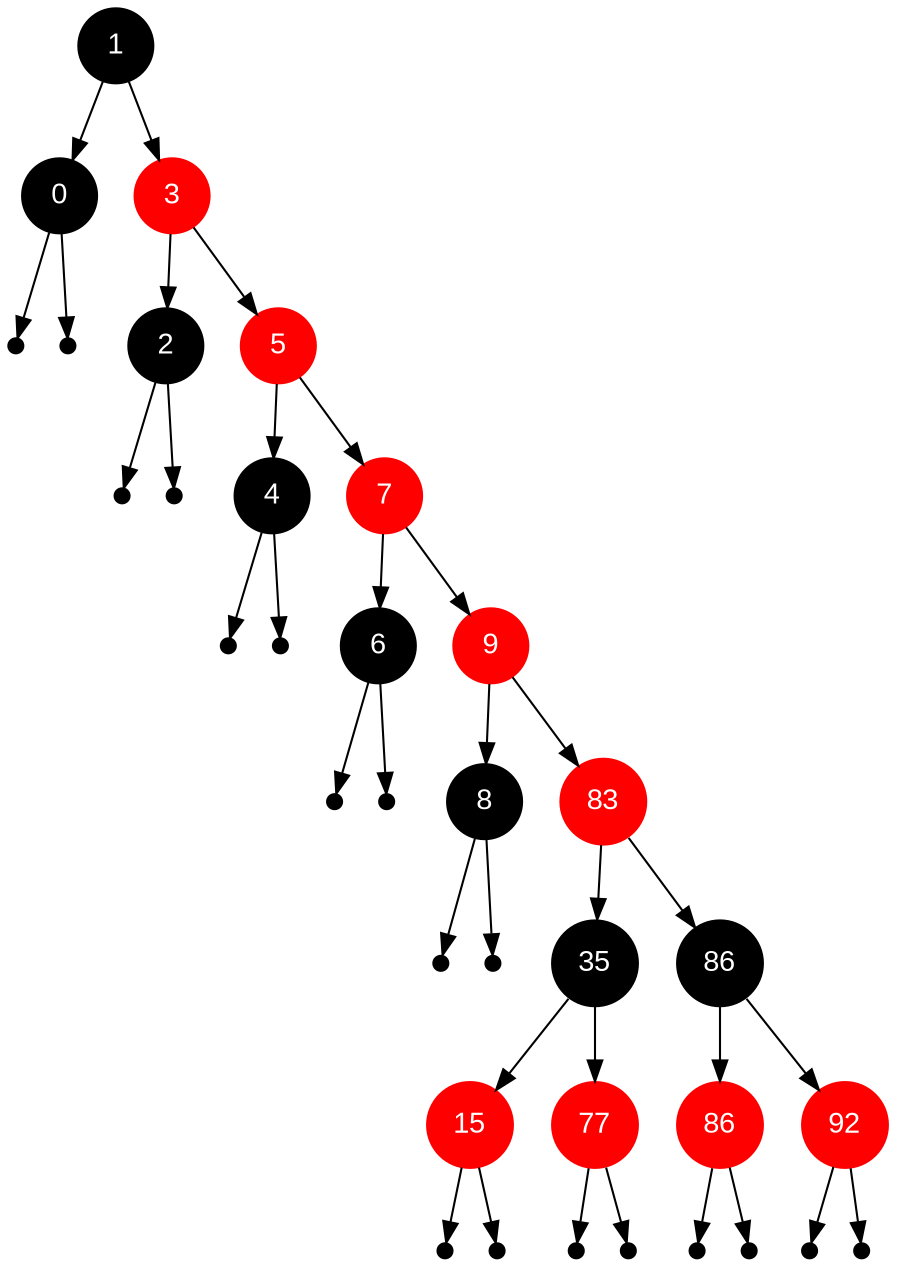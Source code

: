 digraph RBTree {
  node [fontname="Arial"];
  "0xaaaaaaac14f0" [label="1", shape=circle, style=filled, color=black, fillcolor=black, fontcolor=white];
  "0xaaaaaaac14f0" -> "0xaaaaaaac12c0";
  "0xaaaaaaac12c0" [label="0", shape=circle, style=filled, color=black, fillcolor=black, fontcolor=white];
  null0xaaaaaaac12c0L [shape=point, width=0.1];
  "0xaaaaaaac12c0" -> null0xaaaaaaac12c0L;
  null0xaaaaaaac12c0R [shape=point, width=0.1];
  "0xaaaaaaac12c0" -> null0xaaaaaaac12c0R;
  "0xaaaaaaac14f0" -> "0xaaaaaaac1960";
  "0xaaaaaaac1960" [label="3", shape=circle, style=filled, color=red, fillcolor=red, fontcolor=white];
  "0xaaaaaaac1960" -> "0xaaaaaaac1520";
  "0xaaaaaaac1520" [label="2", shape=circle, style=filled, color=black, fillcolor=black, fontcolor=white];
  null0xaaaaaaac1520L [shape=point, width=0.1];
  "0xaaaaaaac1520" -> null0xaaaaaaac1520L;
  null0xaaaaaaac1520R [shape=point, width=0.1];
  "0xaaaaaaac1520" -> null0xaaaaaaac1520R;
  "0xaaaaaaac1960" -> "0xaaaaaaac19c0";
  "0xaaaaaaac19c0" [label="5", shape=circle, style=filled, color=red, fillcolor=red, fontcolor=white];
  "0xaaaaaaac19c0" -> "0xaaaaaaac1990";
  "0xaaaaaaac1990" [label="4", shape=circle, style=filled, color=black, fillcolor=black, fontcolor=white];
  null0xaaaaaaac1990L [shape=point, width=0.1];
  "0xaaaaaaac1990" -> null0xaaaaaaac1990L;
  null0xaaaaaaac1990R [shape=point, width=0.1];
  "0xaaaaaaac1990" -> null0xaaaaaaac1990R;
  "0xaaaaaaac19c0" -> "0xaaaaaaac1a20";
  "0xaaaaaaac1a20" [label="7", shape=circle, style=filled, color=red, fillcolor=red, fontcolor=white];
  "0xaaaaaaac1a20" -> "0xaaaaaaac19f0";
  "0xaaaaaaac19f0" [label="6", shape=circle, style=filled, color=black, fillcolor=black, fontcolor=white];
  null0xaaaaaaac19f0L [shape=point, width=0.1];
  "0xaaaaaaac19f0" -> null0xaaaaaaac19f0L;
  null0xaaaaaaac19f0R [shape=point, width=0.1];
  "0xaaaaaaac19f0" -> null0xaaaaaaac19f0R;
  "0xaaaaaaac1a20" -> "0xaaaaaaac1a80";
  "0xaaaaaaac1a80" [label="9", shape=circle, style=filled, color=red, fillcolor=red, fontcolor=white];
  "0xaaaaaaac1a80" -> "0xaaaaaaac1a50";
  "0xaaaaaaac1a50" [label="8", shape=circle, style=filled, color=black, fillcolor=black, fontcolor=white];
  null0xaaaaaaac1a50L [shape=point, width=0.1];
  "0xaaaaaaac1a50" -> null0xaaaaaaac1a50L;
  null0xaaaaaaac1a50R [shape=point, width=0.1];
  "0xaaaaaaac1a50" -> null0xaaaaaaac1a50R;
  "0xaaaaaaac1a80" -> "0xaaaaaaac1ab0";
  "0xaaaaaaac1ab0" [label="83", shape=circle, style=filled, color=red, fillcolor=red, fontcolor=white];
  "0xaaaaaaac1ab0" -> "0xaaaaaaac1ba0";
  "0xaaaaaaac1ba0" [label="35", shape=circle, style=filled, color=black, fillcolor=black, fontcolor=white];
  "0xaaaaaaac1ba0" -> "0xaaaaaaac1b40";
  "0xaaaaaaac1b40" [label="15", shape=circle, style=filled, color=red, fillcolor=red, fontcolor=white];
  null0xaaaaaaac1b40L [shape=point, width=0.1];
  "0xaaaaaaac1b40" -> null0xaaaaaaac1b40L;
  null0xaaaaaaac1b40R [shape=point, width=0.1];
  "0xaaaaaaac1b40" -> null0xaaaaaaac1b40R;
  "0xaaaaaaac1ba0" -> "0xaaaaaaac1b10";
  "0xaaaaaaac1b10" [label="77", shape=circle, style=filled, color=red, fillcolor=red, fontcolor=white];
  null0xaaaaaaac1b10L [shape=point, width=0.1];
  "0xaaaaaaac1b10" -> null0xaaaaaaac1b10L;
  null0xaaaaaaac1b10R [shape=point, width=0.1];
  "0xaaaaaaac1b10" -> null0xaaaaaaac1b10R;
  "0xaaaaaaac1ab0" -> "0xaaaaaaac1bd0";
  "0xaaaaaaac1bd0" [label="86", shape=circle, style=filled, color=black, fillcolor=black, fontcolor=white];
  "0xaaaaaaac1bd0" -> "0xaaaaaaac1ae0";
  "0xaaaaaaac1ae0" [label="86", shape=circle, style=filled, color=red, fillcolor=red, fontcolor=white];
  null0xaaaaaaac1ae0L [shape=point, width=0.1];
  "0xaaaaaaac1ae0" -> null0xaaaaaaac1ae0L;
  null0xaaaaaaac1ae0R [shape=point, width=0.1];
  "0xaaaaaaac1ae0" -> null0xaaaaaaac1ae0R;
  "0xaaaaaaac1bd0" -> "0xaaaaaaac1c00";
  "0xaaaaaaac1c00" [label="92", shape=circle, style=filled, color=red, fillcolor=red, fontcolor=white];
  null0xaaaaaaac1c00L [shape=point, width=0.1];
  "0xaaaaaaac1c00" -> null0xaaaaaaac1c00L;
  null0xaaaaaaac1c00R [shape=point, width=0.1];
  "0xaaaaaaac1c00" -> null0xaaaaaaac1c00R;
}
